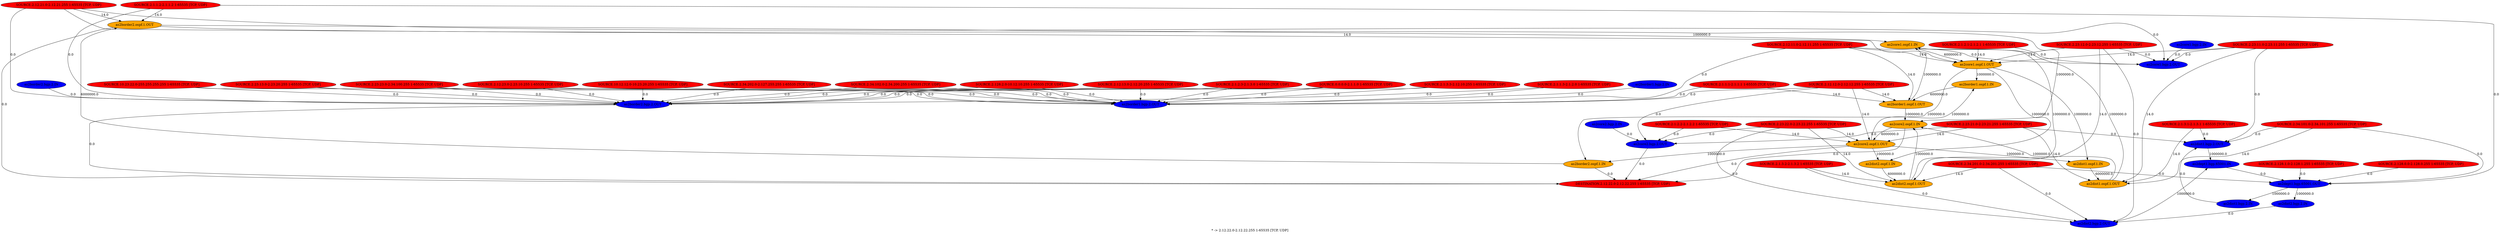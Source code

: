 digraph {
	"as2border2.ospf.1.OUT" -> "as2core1.ospf.1.IN" [label="1000000.0"]
	"as2border2.ospf.1.OUT" -> "as2core2.ospf.1.IN" [label="1000000.0"]
	"as2dist1.bgp.2.OUT" -> "as2dept1.bgp.65001.IN" [label="1000000.0"]
	"as2dist1.ospf.1.OUT" -> "as2core1.ospf.1.IN" [label="1000000.0"]
	"as2dist1.ospf.1.OUT" -> "as2core2.ospf.1.IN" [label="1000000.0"]
	"as2core1.ospf.1.OUT" -> "as2border1.ospf.1.IN" [label="1000000.0"]
	"as2core1.ospf.1.OUT" -> "as2border2.ospf.1.IN" [label="1000000.0"]
	"as2core1.ospf.1.OUT" -> "as2dist1.ospf.1.IN" [label="1000000.0"]
	"as2core1.ospf.1.OUT" -> "as2dist2.ospf.1.IN" [label="1000000.0"]
	"as2border1.ospf.1.OUT" -> "as2core1.ospf.1.IN" [label="1000000.0"]
	"as2border1.ospf.1.OUT" -> "as2core2.ospf.1.IN" [label="1000000.0"]
	"as2core2.ospf.1.OUT" -> "as2border1.ospf.1.IN" [label="1000000.0"]
	"as2core2.ospf.1.OUT" -> "as2border2.ospf.1.IN" [label="1000000.0"]
	"as2core2.ospf.1.OUT" -> "as2dist1.ospf.1.IN" [label="1000000.0"]
	"as2core2.ospf.1.OUT" -> "as2dist2.ospf.1.IN" [label="1000000.0"]
	"as2dept1.bgp.65001.OUT" -> "as2dist1.bgp.2.IN" [label="1000000.0"]
	"as2dept1.bgp.65001.OUT" -> "as2dist2.bgp.2.IN" [label="1000000.0"]
	"as2dist2.bgp.2.OUT" -> "as2dept1.bgp.65001.IN" [label="1000000.0"]
	"as2dist2.ospf.1.OUT" -> "as2core1.ospf.1.IN" [label="1000000.0"]
	"as2dist2.ospf.1.OUT" -> "as2core2.ospf.1.IN" [label="1000000.0"]
	"as2border2.bgp.2.IN" -> "as2border2.bgp.2.OUT" [label="0.0"]
	"as2border2.ospf.1.IN" -> "as2border2.ospf.1.OUT" [label="6000000.0"]
	"as2dist1.bgp.2.IN" -> "as2dist1.bgp.2.OUT" [label="0.0"]
	"as2dist1.ospf.1.IN" -> "as2dist1.ospf.1.OUT" [label="6000000.0"]
	"as2core1.bgp.2.IN" -> "as2core1.bgp.2.OUT" [label="0.0"]
	"as2core1.ospf.1.IN" -> "as2core1.ospf.1.OUT" [label="6000000.0"]
	"as2border1.bgp.2.IN" -> "as2border1.bgp.2.OUT" [label="0.0"]
	"as2border1.ospf.1.IN" -> "as2border1.ospf.1.OUT" [label="6000000.0"]
	"as2core2.bgp.2.IN" -> "as2core2.bgp.2.OUT" [label="0.0"]
	"as2core2.ospf.1.IN" -> "as2core2.ospf.1.OUT" [label="6000000.0"]
	"as2dept1.bgp.65001.IN" -> "as2dept1.bgp.65001.OUT" [label="0.0"]
	"as2dist2.bgp.2.IN" -> "as2dist2.bgp.2.OUT" [label="0.0"]
	"as2dist2.ospf.1.IN" -> "as2dist2.ospf.1.OUT" [label="6000000.0"]
	"SOURCE.2.1.3.3-2.12.10.255 1-65535 [TCP, UDP]" -> "as2border2.bgp.2.OUT" [label="0.0"]
	"SOURCE.2.1.3.3-2.12.10.255 1-65535 [TCP, UDP]" -> "as2border1.bgp.2.OUT" [label="0.0"]
	"SOURCE.2.34.102.0-2.34.200.255 1-65535 [TCP, UDP]" -> "as2border2.bgp.2.OUT" [label="0.0"]
	"SOURCE.2.34.102.0-2.34.200.255 1-65535 [TCP, UDP]" -> "as2border1.bgp.2.OUT" [label="0.0"]
	"SOURCE.2.34.201.0-2.34.201.255 1-65535 [TCP, UDP]" -> "as2dist2.bgp.2.OUT" [label="0.0"]
	"SOURCE.2.34.201.0-2.34.201.255 1-65535 [TCP, UDP]" -> "as2dist2.ospf.1.OUT" [label="14.0"]
	"SOURCE.2.34.201.0-2.34.201.255 1-65535 [TCP, UDP]" -> "as2dept1.bgp.65001.OUT" [label="0.0"]
	"SOURCE.2.128.2.0-10.12.10.255 1-65535 [TCP, UDP]" -> "as2border2.bgp.2.OUT" [label="0.0"]
	"SOURCE.2.128.2.0-10.12.10.255 1-65535 [TCP, UDP]" -> "as2border1.bgp.2.OUT" [label="0.0"]
	"SOURCE.2.1.1.2-2.1.1.2 1-65535 [TCP, UDP]" -> "as2border2.bgp.2.OUT" [label="0.0"]
	"as2border2.bgp.2.OUT" -> "DESTINATION.2.12.22.0-2.12.22.255 1-65535 [TCP, UDP]" [label="0.0"]
	"SOURCE.2.1.1.2-2.1.1.2 1-65535 [TCP, UDP]" -> "as2border2.ospf.1.OUT" [label="14.0"]
	"as2border2.ospf.1.OUT" -> "DESTINATION.2.12.22.0-2.12.22.255 1-65535 [TCP, UDP]" [label="0.0"]
	"SOURCE.2.1.1.2-2.1.1.2 1-65535 [TCP, UDP]" -> "as2dept1.bgp.65001.OUT" [label="0.0"]
	"SOURCE.2.1.2.2-2.1.2.2 1-65535 [TCP, UDP]" -> "as2core2.bgp.2.OUT" [label="0.0"]
	"as2core2.bgp.2.OUT" -> "DESTINATION.2.12.22.0-2.12.22.255 1-65535 [TCP, UDP]" [label="0.0"]
	"SOURCE.2.1.2.2-2.1.2.2 1-65535 [TCP, UDP]" -> "as2core2.ospf.1.OUT" [label="14.0"]
	"as2core2.ospf.1.OUT" -> "DESTINATION.2.12.22.0-2.12.22.255 1-65535 [TCP, UDP]" [label="0.0"]
	"SOURCE.2.1.3.2-2.1.3.2 1-65535 [TCP, UDP]" -> "as2dist2.bgp.2.OUT" [label="0.0"]
	"SOURCE.2.1.3.2-2.1.3.2 1-65535 [TCP, UDP]" -> "as2dist2.ospf.1.OUT" [label="14.0"]
	"SOURCE.2.1.1.3-2.1.2.0 1-65535 [TCP, UDP]" -> "as2border2.bgp.2.OUT" [label="0.0"]
	"SOURCE.2.1.1.3-2.1.2.0 1-65535 [TCP, UDP]" -> "as2border1.bgp.2.OUT" [label="0.0"]
	"SOURCE.2.1.2.3-2.1.3.0 1-65535 [TCP, UDP]" -> "as2border2.bgp.2.OUT" [label="0.0"]
	"SOURCE.2.1.2.3-2.1.3.0 1-65535 [TCP, UDP]" -> "as2border1.bgp.2.OUT" [label="0.0"]
	"SOURCE.2.128.0.0-2.128.0.255 1-65535 [TCP, UDP]" -> "as2dept1.bgp.65001.OUT" [label="0.0"]
	"SOURCE.2.128.1.0-2.128.1.255 1-65535 [TCP, UDP]" -> "as2dept1.bgp.65001.OUT" [label="0.0"]
	"SOURCE.0.0.0.0-2.1.1.0 1-65535 [TCP, UDP]" -> "as2border2.bgp.2.OUT" [label="0.0"]
	"SOURCE.0.0.0.0-2.1.1.0 1-65535 [TCP, UDP]" -> "as2border1.bgp.2.OUT" [label="0.0"]
	"SOURCE.2.1.1.1-2.1.1.1 1-65535 [TCP, UDP]" -> "as2border1.bgp.2.OUT" [label="0.0"]
	"SOURCE.2.1.1.1-2.1.1.1 1-65535 [TCP, UDP]" -> "as2border1.ospf.1.OUT" [label="14.0"]
	"SOURCE.2.1.2.1-2.1.2.1 1-65535 [TCP, UDP]" -> "as2core1.bgp.2.OUT" [label="0.0"]
	"SOURCE.2.1.2.1-2.1.2.1 1-65535 [TCP, UDP]" -> "as2core1.ospf.1.OUT" [label="14.0"]
	"SOURCE.2.1.3.1-2.1.3.1 1-65535 [TCP, UDP]" -> "as2dist1.bgp.2.OUT" [label="0.0"]
	"SOURCE.2.1.3.1-2.1.3.1 1-65535 [TCP, UDP]" -> "as2dist1.ospf.1.OUT" [label="14.0"]
	"SOURCE.2.34.101.0-2.34.101.255 1-65535 [TCP, UDP]" -> "as2dist1.bgp.2.OUT" [label="0.0"]
	"SOURCE.2.34.101.0-2.34.101.255 1-65535 [TCP, UDP]" -> "as2dist1.ospf.1.OUT" [label="14.0"]
	"SOURCE.2.34.101.0-2.34.101.255 1-65535 [TCP, UDP]" -> "as2dept1.bgp.65001.OUT" [label="0.0"]
	"SOURCE.2.23.23.0-2.34.100.255 1-65535 [TCP, UDP]" -> "as2border2.bgp.2.OUT" [label="0.0"]
	"SOURCE.2.23.23.0-2.34.100.255 1-65535 [TCP, UDP]" -> "as2border1.bgp.2.OUT" [label="0.0"]
	"SOURCE.2.23.11.0-2.23.11.255 1-65535 [TCP, UDP]" -> "as2dist1.bgp.2.OUT" [label="0.0"]
	"SOURCE.2.23.11.0-2.23.11.255 1-65535 [TCP, UDP]" -> "as2dist1.ospf.1.OUT" [label="14.0"]
	"SOURCE.2.23.11.0-2.23.11.255 1-65535 [TCP, UDP]" -> "as2core1.bgp.2.OUT" [label="0.0"]
	"SOURCE.2.23.11.0-2.23.11.255 1-65535 [TCP, UDP]" -> "as2core1.ospf.1.OUT" [label="14.0"]
	"SOURCE.2.23.12.0-2.23.12.255 1-65535 [TCP, UDP]" -> "as2dist2.bgp.2.OUT" [label="0.0"]
	"SOURCE.2.23.12.0-2.23.12.255 1-65535 [TCP, UDP]" -> "as2dist2.ospf.1.OUT" [label="14.0"]
	"SOURCE.2.23.12.0-2.23.12.255 1-65535 [TCP, UDP]" -> "as2core1.bgp.2.OUT" [label="0.0"]
	"SOURCE.2.23.12.0-2.23.12.255 1-65535 [TCP, UDP]" -> "as2core1.ospf.1.OUT" [label="14.0"]
	"SOURCE.2.23.13.0-2.23.20.255 1-65535 [TCP, UDP]" -> "as2border2.bgp.2.OUT" [label="0.0"]
	"SOURCE.2.23.13.0-2.23.20.255 1-65535 [TCP, UDP]" -> "as2border1.bgp.2.OUT" [label="0.0"]
	"SOURCE.2.23.21.0-2.23.21.255 1-65535 [TCP, UDP]" -> "as2dist1.bgp.2.OUT" [label="0.0"]
	"SOURCE.2.23.21.0-2.23.21.255 1-65535 [TCP, UDP]" -> "as2dist1.ospf.1.OUT" [label="14.0"]
	"SOURCE.2.23.21.0-2.23.21.255 1-65535 [TCP, UDP]" -> "as2core2.bgp.2.OUT" [label="0.0"]
	"SOURCE.2.23.21.0-2.23.21.255 1-65535 [TCP, UDP]" -> "as2core2.ospf.1.OUT" [label="14.0"]
	"SOURCE.2.23.22.0-2.23.22.255 1-65535 [TCP, UDP]" -> "as2dist2.bgp.2.OUT" [label="0.0"]
	"SOURCE.2.23.22.0-2.23.22.255 1-65535 [TCP, UDP]" -> "as2dist2.ospf.1.OUT" [label="14.0"]
	"SOURCE.2.23.22.0-2.23.22.255 1-65535 [TCP, UDP]" -> "as2core2.bgp.2.OUT" [label="0.0"]
	"SOURCE.2.23.22.0-2.23.22.255 1-65535 [TCP, UDP]" -> "as2core2.ospf.1.OUT" [label="14.0"]
	"SOURCE.2.34.202.0-2.127.255.255 1-65535 [TCP, UDP]" -> "as2border2.bgp.2.OUT" [label="0.0"]
	"SOURCE.2.34.202.0-2.127.255.255 1-65535 [TCP, UDP]" -> "as2border1.bgp.2.OUT" [label="0.0"]
	"SOURCE.2.12.23.0-2.23.10.255 1-65535 [TCP, UDP]" -> "as2border2.bgp.2.OUT" [label="0.0"]
	"SOURCE.2.12.23.0-2.23.10.255 1-65535 [TCP, UDP]" -> "as2border1.bgp.2.OUT" [label="0.0"]
	"SOURCE.10.12.12.0-10.23.20.255 1-65535 [TCP, UDP]" -> "as2border2.bgp.2.OUT" [label="0.0"]
	"SOURCE.10.12.12.0-10.23.20.255 1-65535 [TCP, UDP]" -> "as2border1.bgp.2.OUT" [label="0.0"]
	"SOURCE.10.23.22.0-255.255.255.255 1-65535 [TCP, UDP]" -> "as2border2.bgp.2.OUT" [label="0.0"]
	"SOURCE.10.23.22.0-255.255.255.255 1-65535 [TCP, UDP]" -> "as2border1.bgp.2.OUT" [label="0.0"]
	"SOURCE.2.12.11.0-2.12.11.255 1-65535 [TCP, UDP]" -> "as2border1.bgp.2.OUT" [label="0.0"]
	"SOURCE.2.12.11.0-2.12.11.255 1-65535 [TCP, UDP]" -> "as2border1.ospf.1.OUT" [label="14.0"]
	"SOURCE.2.12.11.0-2.12.11.255 1-65535 [TCP, UDP]" -> "as2core1.bgp.2.OUT" [label="0.0"]
	"SOURCE.2.12.11.0-2.12.11.255 1-65535 [TCP, UDP]" -> "as2core1.ospf.1.OUT" [label="14.0"]
	"SOURCE.2.12.12.0-2.12.12.255 1-65535 [TCP, UDP]" -> "as2border1.bgp.2.OUT" [label="0.0"]
	"SOURCE.2.12.12.0-2.12.12.255 1-65535 [TCP, UDP]" -> "as2border1.ospf.1.OUT" [label="14.0"]
	"SOURCE.2.12.12.0-2.12.12.255 1-65535 [TCP, UDP]" -> "as2core2.bgp.2.OUT" [label="0.0"]
	"SOURCE.2.12.12.0-2.12.12.255 1-65535 [TCP, UDP]" -> "as2core2.ospf.1.OUT" [label="14.0"]
	"SOURCE.2.12.13.0-2.12.20.255 1-65535 [TCP, UDP]" -> "as2border2.bgp.2.OUT" [label="0.0"]
	"SOURCE.2.12.13.0-2.12.20.255 1-65535 [TCP, UDP]" -> "as2border1.bgp.2.OUT" [label="0.0"]
	"SOURCE.2.12.21.0-2.12.21.255 1-65535 [TCP, UDP]" -> "as2border2.bgp.2.OUT" [label="0.0"]
	"SOURCE.2.12.21.0-2.12.21.255 1-65535 [TCP, UDP]" -> "as2border2.ospf.1.OUT" [label="14.0"]
	"SOURCE.2.12.21.0-2.12.21.255 1-65535 [TCP, UDP]" -> "as2core1.bgp.2.OUT" [label="0.0"]
	"SOURCE.2.12.21.0-2.12.21.255 1-65535 [TCP, UDP]" -> "as2core1.ospf.1.OUT" [label="14.0"]
	"as2border2.ospf.1.IN" -> "DESTINATION.2.12.22.0-2.12.22.255 1-65535 [TCP, UDP]" [label="0.0"]
	"as2core2.ospf.1.IN" -> "DESTINATION.2.12.22.0-2.12.22.255 1-65535 [TCP, UDP]" [label="0.0"]
	"as2border2.bgp.2.IN"[shape=oval, style=filled, fillcolor=blue]
	"as2border2.bgp.2.OUT"[shape=oval, style=filled, fillcolor=blue]
	"as2border2.ospf.1.IN"[shape=oval, style=filled, fillcolor=orange]
	"as2border2.ospf.1.OUT"[shape=oval, style=filled, fillcolor=orange]
	"as2dist1.bgp.2.IN"[shape=oval, style=filled, fillcolor=blue]
	"as2dist1.bgp.2.OUT"[shape=oval, style=filled, fillcolor=blue]
	"as2dist1.ospf.1.IN"[shape=oval, style=filled, fillcolor=orange]
	"as2dist1.ospf.1.OUT"[shape=oval, style=filled, fillcolor=orange]
	"as2core1.bgp.2.IN"[shape=oval, style=filled, fillcolor=blue]
	"as2core1.bgp.2.OUT"[shape=oval, style=filled, fillcolor=blue]
	"as2core1.ospf.1.IN"[shape=oval, style=filled, fillcolor=orange]
	"as2core1.ospf.1.OUT"[shape=oval, style=filled, fillcolor=orange]
	"as2border1.bgp.2.IN"[shape=oval, style=filled, fillcolor=blue]
	"as2border1.bgp.2.OUT"[shape=oval, style=filled, fillcolor=blue]
	"as2border1.ospf.1.IN"[shape=oval, style=filled, fillcolor=orange]
	"as2border1.ospf.1.OUT"[shape=oval, style=filled, fillcolor=orange]
	"as2core2.bgp.2.IN"[shape=oval, style=filled, fillcolor=blue]
	"as2core2.bgp.2.OUT"[shape=oval, style=filled, fillcolor=blue]
	"as2core2.ospf.1.IN"[shape=oval, style=filled, fillcolor=orange]
	"as2core2.ospf.1.OUT"[shape=oval, style=filled, fillcolor=orange]
	"as2dept1.bgp.65001.IN"[shape=oval, style=filled, fillcolor=blue]
	"as2dept1.bgp.65001.OUT"[shape=oval, style=filled, fillcolor=blue]
	"as2dist2.bgp.2.IN"[shape=oval, style=filled, fillcolor=blue]
	"as2dist2.bgp.2.OUT"[shape=oval, style=filled, fillcolor=blue]
	"as2dist2.ospf.1.IN"[shape=oval, style=filled, fillcolor=orange]
	"as2dist2.ospf.1.OUT"[shape=oval, style=filled, fillcolor=orange]
	"SOURCE.2.1.3.3-2.12.10.255 1-65535 [TCP, UDP]"[shape=oval, style=filled, fillcolor=red]
	"SOURCE.2.34.102.0-2.34.200.255 1-65535 [TCP, UDP]"[shape=oval, style=filled, fillcolor=red]
	"SOURCE.2.34.201.0-2.34.201.255 1-65535 [TCP, UDP]"[shape=oval, style=filled, fillcolor=red]
	"SOURCE.2.128.2.0-10.12.10.255 1-65535 [TCP, UDP]"[shape=oval, style=filled, fillcolor=red]
	"SOURCE.2.1.1.2-2.1.1.2 1-65535 [TCP, UDP]"[shape=oval, style=filled, fillcolor=red]
	"SOURCE.2.1.2.2-2.1.2.2 1-65535 [TCP, UDP]"[shape=oval, style=filled, fillcolor=red]
	"SOURCE.2.1.3.2-2.1.3.2 1-65535 [TCP, UDP]"[shape=oval, style=filled, fillcolor=red]
	"SOURCE.2.1.1.3-2.1.2.0 1-65535 [TCP, UDP]"[shape=oval, style=filled, fillcolor=red]
	"SOURCE.2.1.2.3-2.1.3.0 1-65535 [TCP, UDP]"[shape=oval, style=filled, fillcolor=red]
	"SOURCE.2.128.0.0-2.128.0.255 1-65535 [TCP, UDP]"[shape=oval, style=filled, fillcolor=red]
	"SOURCE.2.128.1.0-2.128.1.255 1-65535 [TCP, UDP]"[shape=oval, style=filled, fillcolor=red]
	"SOURCE.0.0.0.0-2.1.1.0 1-65535 [TCP, UDP]"[shape=oval, style=filled, fillcolor=red]
	"SOURCE.2.1.1.1-2.1.1.1 1-65535 [TCP, UDP]"[shape=oval, style=filled, fillcolor=red]
	"SOURCE.2.1.2.1-2.1.2.1 1-65535 [TCP, UDP]"[shape=oval, style=filled, fillcolor=red]
	"SOURCE.2.1.3.1-2.1.3.1 1-65535 [TCP, UDP]"[shape=oval, style=filled, fillcolor=red]
	"SOURCE.2.34.101.0-2.34.101.255 1-65535 [TCP, UDP]"[shape=oval, style=filled, fillcolor=red]
	"SOURCE.2.23.23.0-2.34.100.255 1-65535 [TCP, UDP]"[shape=oval, style=filled, fillcolor=red]
	"SOURCE.2.23.11.0-2.23.11.255 1-65535 [TCP, UDP]"[shape=oval, style=filled, fillcolor=red]
	"SOURCE.2.23.12.0-2.23.12.255 1-65535 [TCP, UDP]"[shape=oval, style=filled, fillcolor=red]
	"SOURCE.2.23.13.0-2.23.20.255 1-65535 [TCP, UDP]"[shape=oval, style=filled, fillcolor=red]
	"SOURCE.2.23.21.0-2.23.21.255 1-65535 [TCP, UDP]"[shape=oval, style=filled, fillcolor=red]
	"SOURCE.2.23.22.0-2.23.22.255 1-65535 [TCP, UDP]"[shape=oval, style=filled, fillcolor=red]
	"SOURCE.2.34.202.0-2.127.255.255 1-65535 [TCP, UDP]"[shape=oval, style=filled, fillcolor=red]
	"SOURCE.2.12.23.0-2.23.10.255 1-65535 [TCP, UDP]"[shape=oval, style=filled, fillcolor=red]
	"SOURCE.10.12.12.0-10.23.20.255 1-65535 [TCP, UDP]"[shape=oval, style=filled, fillcolor=red]
	"SOURCE.10.23.22.0-255.255.255.255 1-65535 [TCP, UDP]"[shape=oval, style=filled, fillcolor=red]
	"SOURCE.2.12.11.0-2.12.11.255 1-65535 [TCP, UDP]"[shape=oval, style=filled, fillcolor=red]
	"SOURCE.2.12.12.0-2.12.12.255 1-65535 [TCP, UDP]"[shape=oval, style=filled, fillcolor=red]
	"SOURCE.2.12.13.0-2.12.20.255 1-65535 [TCP, UDP]"[shape=oval, style=filled, fillcolor=red]
	"SOURCE.2.12.21.0-2.12.21.255 1-65535 [TCP, UDP]"[shape=oval, style=filled, fillcolor=red]
	"DESTINATION.2.12.22.0-2.12.22.255 1-65535 [TCP, UDP]"[shape=oval, style=filled, fillcolor=red]
label="* -> 2.12.22.0-2.12.22.255 1-65535 [TCP, UDP]"
}